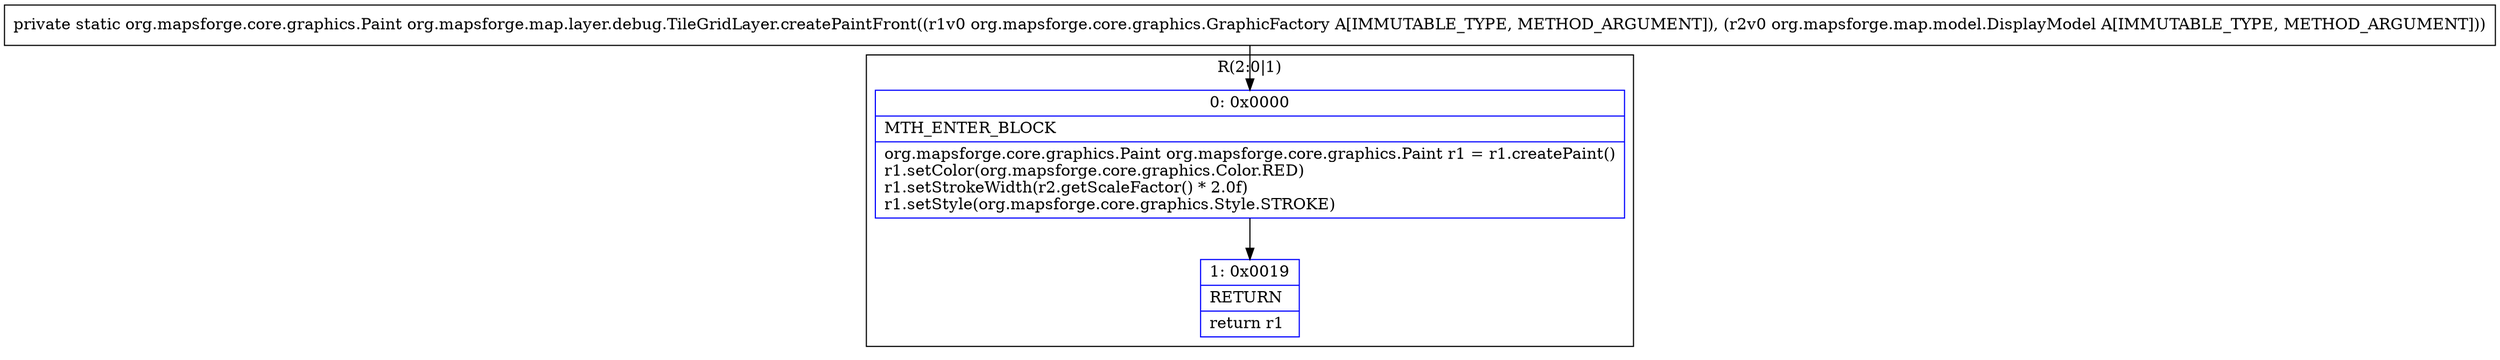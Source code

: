digraph "CFG fororg.mapsforge.map.layer.debug.TileGridLayer.createPaintFront(Lorg\/mapsforge\/core\/graphics\/GraphicFactory;Lorg\/mapsforge\/map\/model\/DisplayModel;)Lorg\/mapsforge\/core\/graphics\/Paint;" {
subgraph cluster_Region_148213527 {
label = "R(2:0|1)";
node [shape=record,color=blue];
Node_0 [shape=record,label="{0\:\ 0x0000|MTH_ENTER_BLOCK\l|org.mapsforge.core.graphics.Paint org.mapsforge.core.graphics.Paint r1 = r1.createPaint()\lr1.setColor(org.mapsforge.core.graphics.Color.RED)\lr1.setStrokeWidth(r2.getScaleFactor() * 2.0f)\lr1.setStyle(org.mapsforge.core.graphics.Style.STROKE)\l}"];
Node_1 [shape=record,label="{1\:\ 0x0019|RETURN\l|return r1\l}"];
}
MethodNode[shape=record,label="{private static org.mapsforge.core.graphics.Paint org.mapsforge.map.layer.debug.TileGridLayer.createPaintFront((r1v0 org.mapsforge.core.graphics.GraphicFactory A[IMMUTABLE_TYPE, METHOD_ARGUMENT]), (r2v0 org.mapsforge.map.model.DisplayModel A[IMMUTABLE_TYPE, METHOD_ARGUMENT])) }"];
MethodNode -> Node_0;
Node_0 -> Node_1;
}

